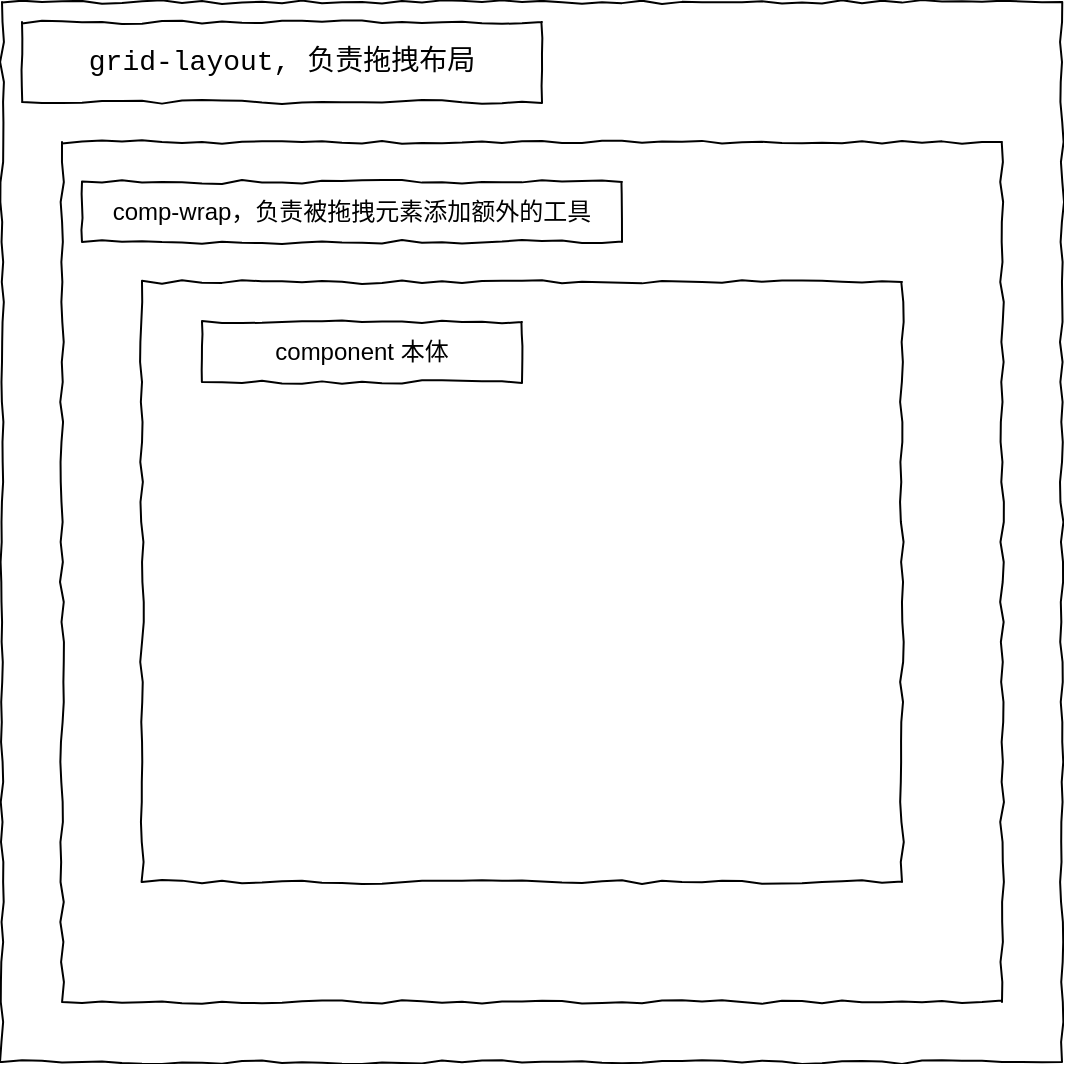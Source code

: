 <mxfile version="24.6.4" type="github">
  <diagram name="Page-1" id="XzWtF4XP_iAmrnIMXCRm">
    <mxGraphModel dx="1434" dy="756" grid="1" gridSize="10" guides="1" tooltips="1" connect="1" arrows="1" fold="1" page="1" pageScale="1" pageWidth="827" pageHeight="1169" math="0" shadow="0">
      <root>
        <mxCell id="0" />
        <mxCell id="1" parent="0" />
        <mxCell id="HhxakAEyFk_g9ME8UOxu-1" value="" style="whiteSpace=wrap;html=1;aspect=fixed;comic=1;" vertex="1" parent="1">
          <mxGeometry x="70" y="70" width="530" height="530" as="geometry" />
        </mxCell>
        <mxCell id="HhxakAEyFk_g9ME8UOxu-2" value="&lt;div style=&quot;font-family: Consolas, &amp;quot;Courier New&amp;quot;, monospace; font-size: 14px; line-height: 19px; white-space: pre;&quot;&gt;&lt;font style=&quot;background-color: rgb(255, 255, 255);&quot;&gt;grid-layout, 负责拖拽布局&lt;/font&gt;&lt;/div&gt;" style="whiteSpace=wrap;html=1;comic=1;strokeColor=default;align=center;verticalAlign=middle;fontFamily=Helvetica;fontSize=12;fontColor=default;fillColor=default;" vertex="1" parent="1">
          <mxGeometry x="80" y="80" width="260" height="40" as="geometry" />
        </mxCell>
        <mxCell id="HhxakAEyFk_g9ME8UOxu-3" value="" style="whiteSpace=wrap;html=1;comic=1;strokeColor=default;align=center;verticalAlign=middle;fontFamily=Helvetica;fontSize=12;fontColor=default;fillColor=default;" vertex="1" parent="1">
          <mxGeometry x="100" y="140" width="470" height="430" as="geometry" />
        </mxCell>
        <mxCell id="HhxakAEyFk_g9ME8UOxu-4" value="comp-wrap，负责被拖拽元素添加额外的工具" style="whiteSpace=wrap;html=1;comic=1;strokeColor=default;align=center;verticalAlign=middle;fontFamily=Helvetica;fontSize=12;fontColor=default;fillColor=default;" vertex="1" parent="1">
          <mxGeometry x="110" y="160" width="270" height="30" as="geometry" />
        </mxCell>
        <mxCell id="HhxakAEyFk_g9ME8UOxu-6" value="" style="whiteSpace=wrap;html=1;comic=1;strokeColor=default;align=center;verticalAlign=middle;fontFamily=Helvetica;fontSize=12;fontColor=default;fillColor=default;" vertex="1" parent="1">
          <mxGeometry x="140" y="210" width="380" height="300" as="geometry" />
        </mxCell>
        <mxCell id="HhxakAEyFk_g9ME8UOxu-7" value="component 本体" style="whiteSpace=wrap;html=1;comic=1;strokeColor=default;align=center;verticalAlign=middle;fontFamily=Helvetica;fontSize=12;fontColor=default;fillColor=default;" vertex="1" parent="1">
          <mxGeometry x="170" y="230" width="160" height="30" as="geometry" />
        </mxCell>
      </root>
    </mxGraphModel>
  </diagram>
</mxfile>
